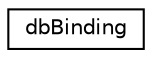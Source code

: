 digraph "Graphical Class Hierarchy"
{
 // INTERACTIVE_SVG=YES
 // LATEX_PDF_SIZE
  edge [fontname="Helvetica",fontsize="10",labelfontname="Helvetica",labelfontsize="10"];
  node [fontname="Helvetica",fontsize="10",shape=record];
  rankdir="LR";
  Node0 [label="dbBinding",height=0.2,width=0.4,color="black", fillcolor="white", style="filled",URL="$classdbBinding.html",tooltip=" "];
}
